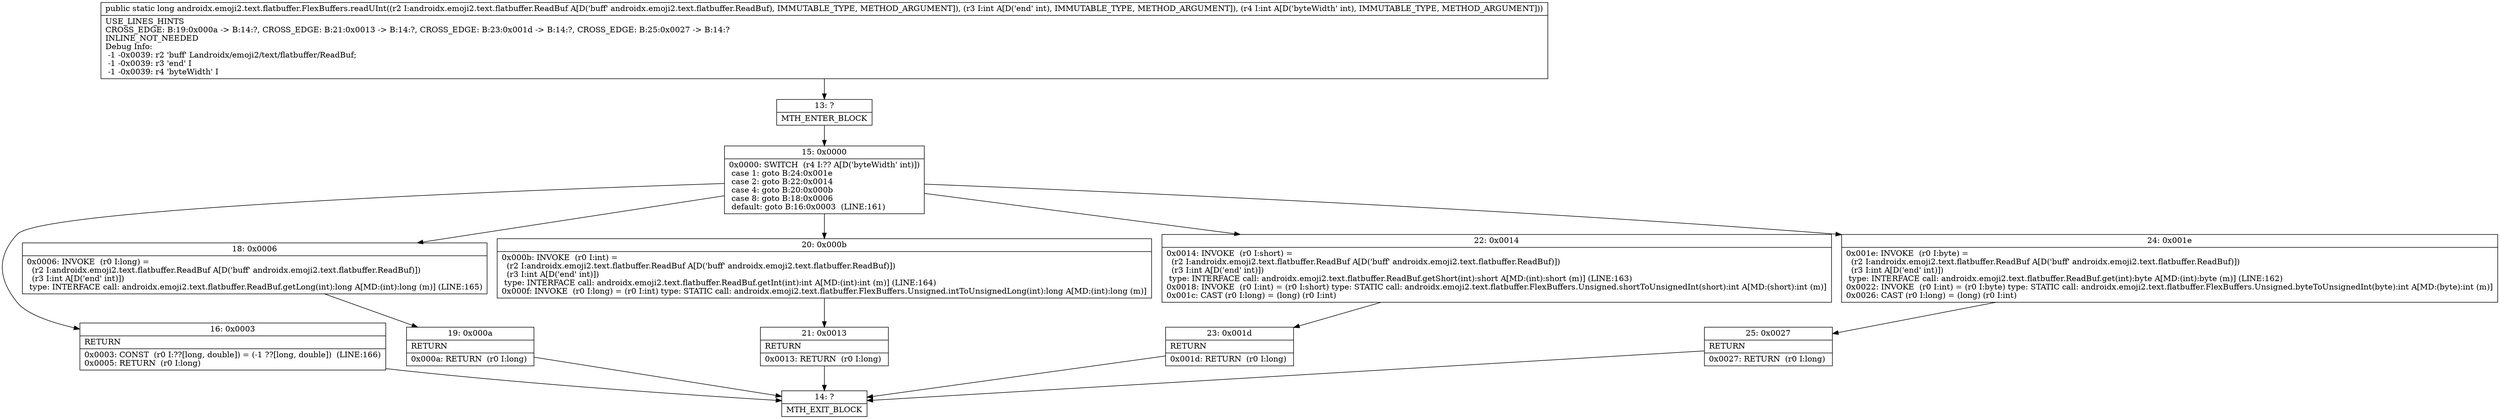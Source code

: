digraph "CFG forandroidx.emoji2.text.flatbuffer.FlexBuffers.readUInt(Landroidx\/emoji2\/text\/flatbuffer\/ReadBuf;II)J" {
Node_13 [shape=record,label="{13\:\ ?|MTH_ENTER_BLOCK\l}"];
Node_15 [shape=record,label="{15\:\ 0x0000|0x0000: SWITCH  (r4 I:?? A[D('byteWidth' int)])\l case 1: goto B:24:0x001e\l case 2: goto B:22:0x0014\l case 4: goto B:20:0x000b\l case 8: goto B:18:0x0006\l default: goto B:16:0x0003  (LINE:161)\l}"];
Node_16 [shape=record,label="{16\:\ 0x0003|RETURN\l|0x0003: CONST  (r0 I:??[long, double]) = (\-1 ??[long, double])  (LINE:166)\l0x0005: RETURN  (r0 I:long) \l}"];
Node_14 [shape=record,label="{14\:\ ?|MTH_EXIT_BLOCK\l}"];
Node_18 [shape=record,label="{18\:\ 0x0006|0x0006: INVOKE  (r0 I:long) = \l  (r2 I:androidx.emoji2.text.flatbuffer.ReadBuf A[D('buff' androidx.emoji2.text.flatbuffer.ReadBuf)])\l  (r3 I:int A[D('end' int)])\l type: INTERFACE call: androidx.emoji2.text.flatbuffer.ReadBuf.getLong(int):long A[MD:(int):long (m)] (LINE:165)\l}"];
Node_19 [shape=record,label="{19\:\ 0x000a|RETURN\l|0x000a: RETURN  (r0 I:long) \l}"];
Node_20 [shape=record,label="{20\:\ 0x000b|0x000b: INVOKE  (r0 I:int) = \l  (r2 I:androidx.emoji2.text.flatbuffer.ReadBuf A[D('buff' androidx.emoji2.text.flatbuffer.ReadBuf)])\l  (r3 I:int A[D('end' int)])\l type: INTERFACE call: androidx.emoji2.text.flatbuffer.ReadBuf.getInt(int):int A[MD:(int):int (m)] (LINE:164)\l0x000f: INVOKE  (r0 I:long) = (r0 I:int) type: STATIC call: androidx.emoji2.text.flatbuffer.FlexBuffers.Unsigned.intToUnsignedLong(int):long A[MD:(int):long (m)]\l}"];
Node_21 [shape=record,label="{21\:\ 0x0013|RETURN\l|0x0013: RETURN  (r0 I:long) \l}"];
Node_22 [shape=record,label="{22\:\ 0x0014|0x0014: INVOKE  (r0 I:short) = \l  (r2 I:androidx.emoji2.text.flatbuffer.ReadBuf A[D('buff' androidx.emoji2.text.flatbuffer.ReadBuf)])\l  (r3 I:int A[D('end' int)])\l type: INTERFACE call: androidx.emoji2.text.flatbuffer.ReadBuf.getShort(int):short A[MD:(int):short (m)] (LINE:163)\l0x0018: INVOKE  (r0 I:int) = (r0 I:short) type: STATIC call: androidx.emoji2.text.flatbuffer.FlexBuffers.Unsigned.shortToUnsignedInt(short):int A[MD:(short):int (m)]\l0x001c: CAST (r0 I:long) = (long) (r0 I:int) \l}"];
Node_23 [shape=record,label="{23\:\ 0x001d|RETURN\l|0x001d: RETURN  (r0 I:long) \l}"];
Node_24 [shape=record,label="{24\:\ 0x001e|0x001e: INVOKE  (r0 I:byte) = \l  (r2 I:androidx.emoji2.text.flatbuffer.ReadBuf A[D('buff' androidx.emoji2.text.flatbuffer.ReadBuf)])\l  (r3 I:int A[D('end' int)])\l type: INTERFACE call: androidx.emoji2.text.flatbuffer.ReadBuf.get(int):byte A[MD:(int):byte (m)] (LINE:162)\l0x0022: INVOKE  (r0 I:int) = (r0 I:byte) type: STATIC call: androidx.emoji2.text.flatbuffer.FlexBuffers.Unsigned.byteToUnsignedInt(byte):int A[MD:(byte):int (m)]\l0x0026: CAST (r0 I:long) = (long) (r0 I:int) \l}"];
Node_25 [shape=record,label="{25\:\ 0x0027|RETURN\l|0x0027: RETURN  (r0 I:long) \l}"];
MethodNode[shape=record,label="{public static long androidx.emoji2.text.flatbuffer.FlexBuffers.readUInt((r2 I:androidx.emoji2.text.flatbuffer.ReadBuf A[D('buff' androidx.emoji2.text.flatbuffer.ReadBuf), IMMUTABLE_TYPE, METHOD_ARGUMENT]), (r3 I:int A[D('end' int), IMMUTABLE_TYPE, METHOD_ARGUMENT]), (r4 I:int A[D('byteWidth' int), IMMUTABLE_TYPE, METHOD_ARGUMENT]))  | USE_LINES_HINTS\lCROSS_EDGE: B:19:0x000a \-\> B:14:?, CROSS_EDGE: B:21:0x0013 \-\> B:14:?, CROSS_EDGE: B:23:0x001d \-\> B:14:?, CROSS_EDGE: B:25:0x0027 \-\> B:14:?\lINLINE_NOT_NEEDED\lDebug Info:\l  \-1 \-0x0039: r2 'buff' Landroidx\/emoji2\/text\/flatbuffer\/ReadBuf;\l  \-1 \-0x0039: r3 'end' I\l  \-1 \-0x0039: r4 'byteWidth' I\l}"];
MethodNode -> Node_13;Node_13 -> Node_15;
Node_15 -> Node_16;
Node_15 -> Node_18;
Node_15 -> Node_20;
Node_15 -> Node_22;
Node_15 -> Node_24;
Node_16 -> Node_14;
Node_18 -> Node_19;
Node_19 -> Node_14;
Node_20 -> Node_21;
Node_21 -> Node_14;
Node_22 -> Node_23;
Node_23 -> Node_14;
Node_24 -> Node_25;
Node_25 -> Node_14;
}

